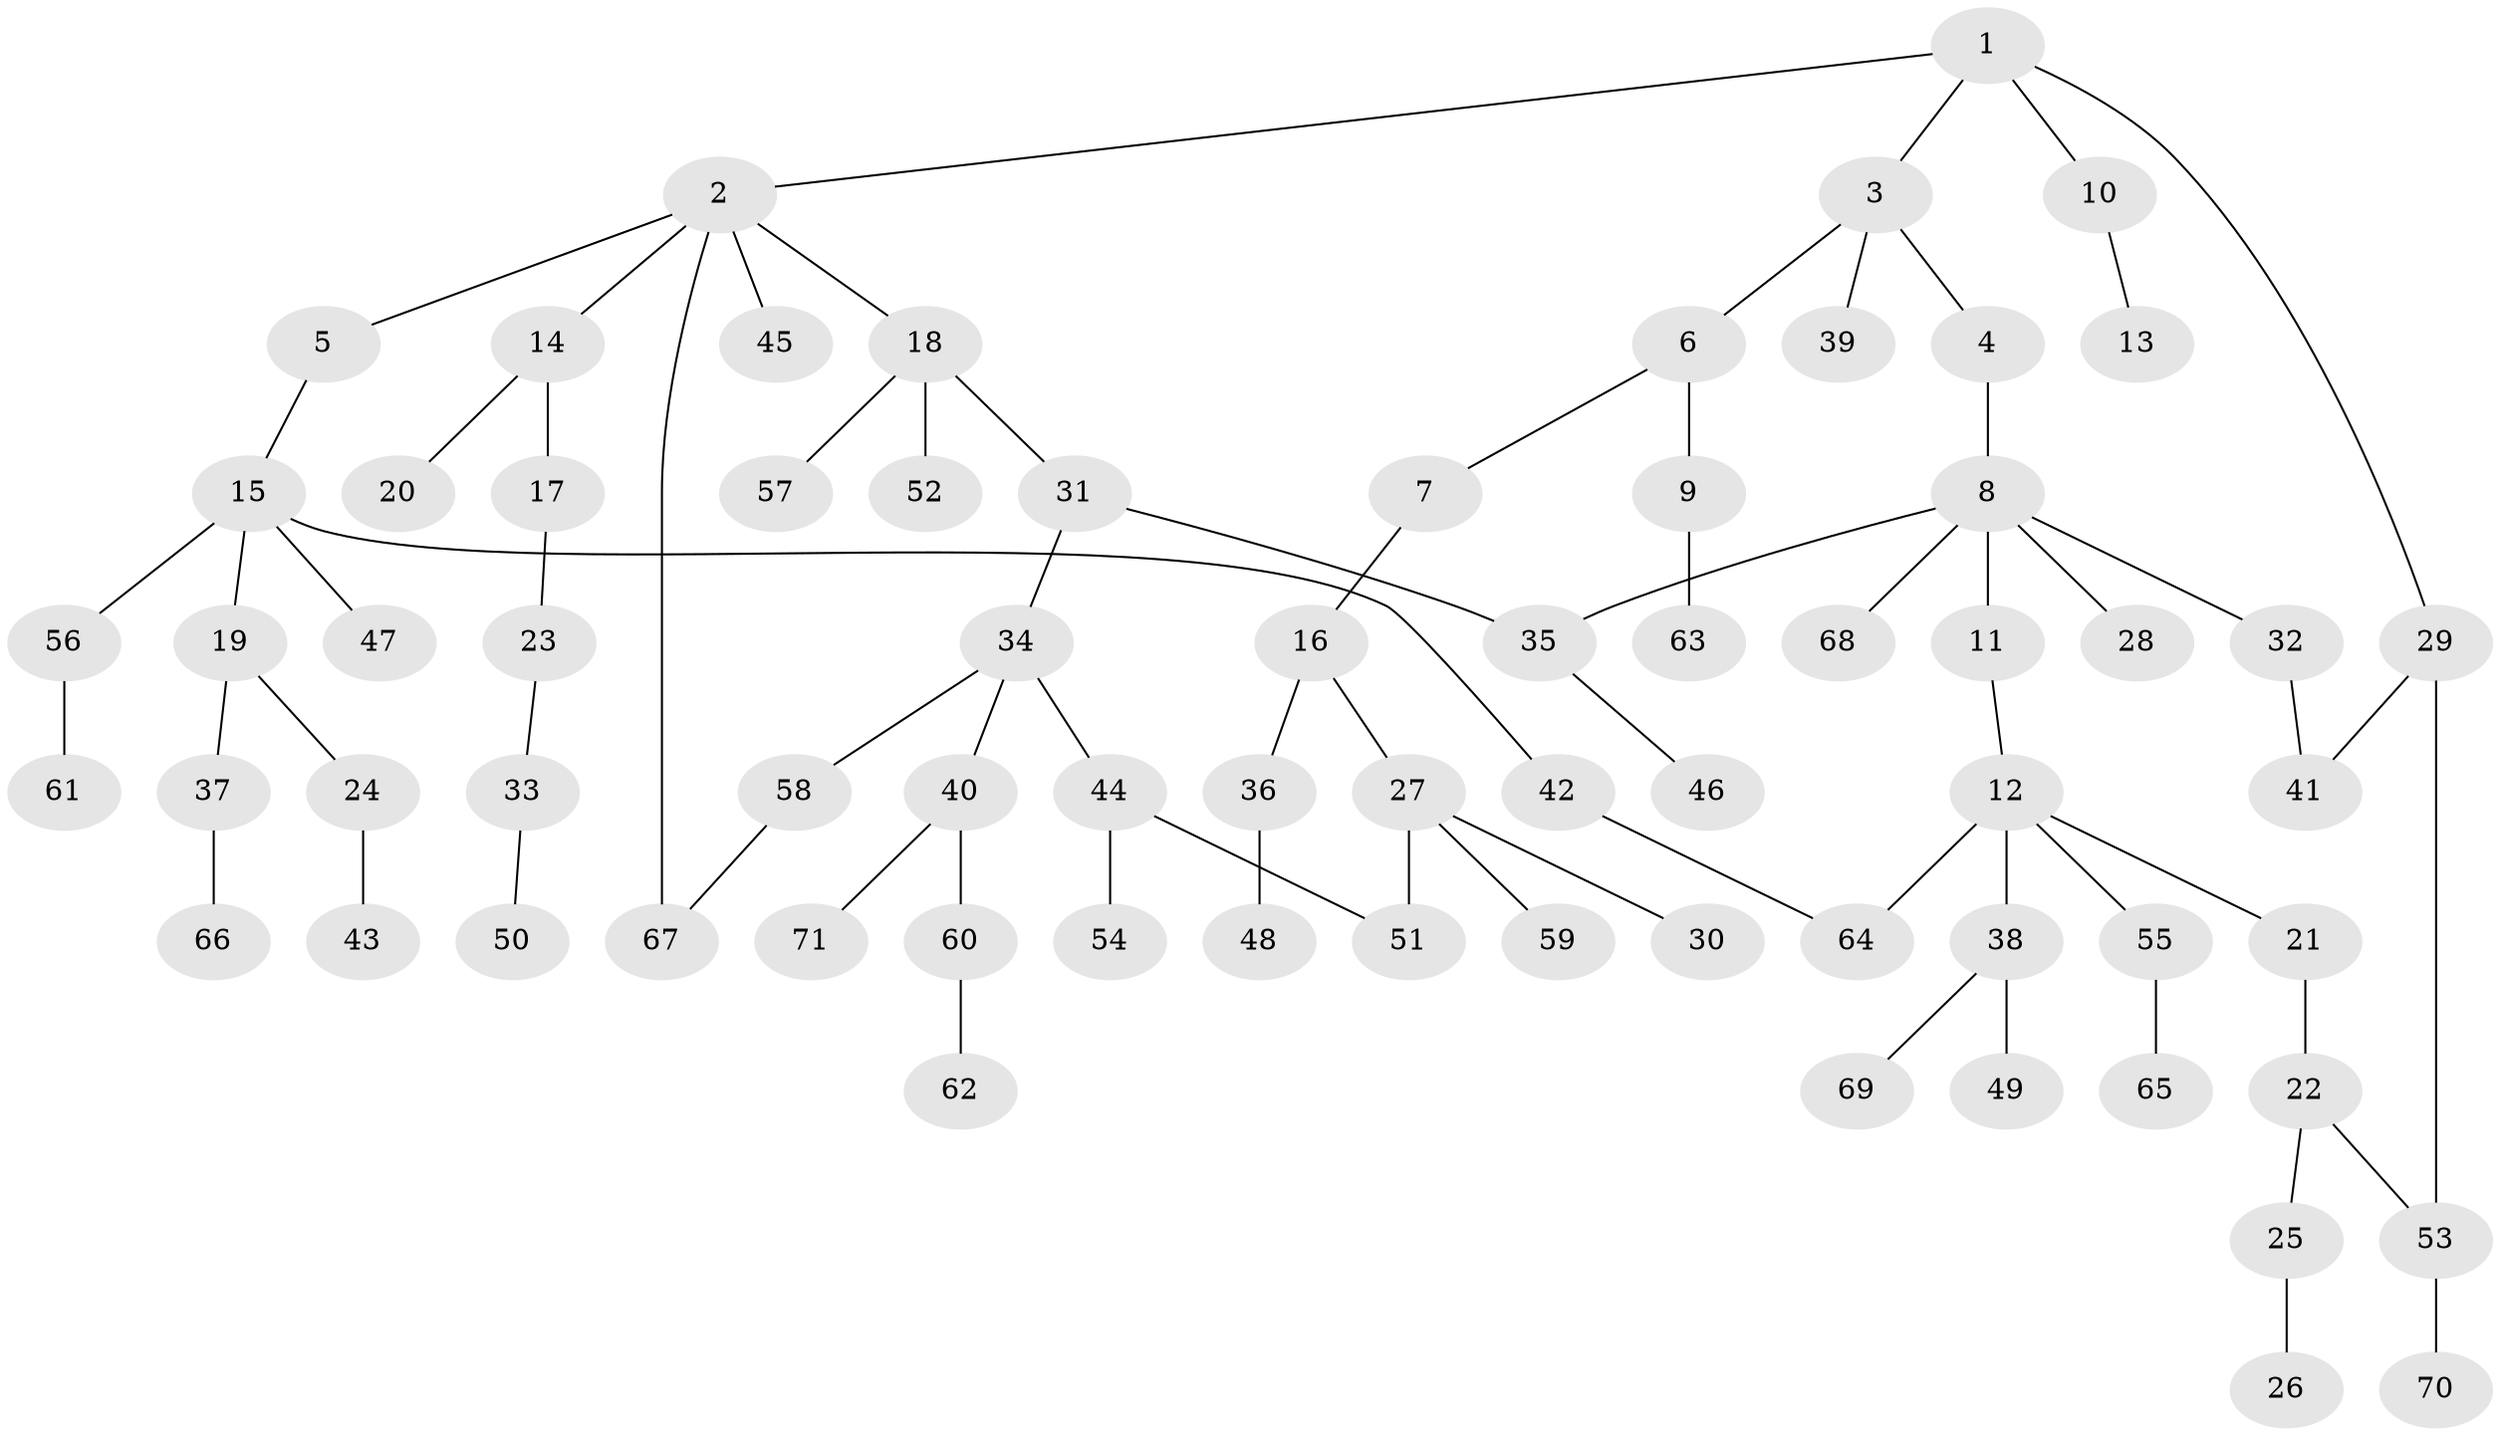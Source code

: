 // coarse degree distribution, {4: 0.06521739130434782, 6: 0.021739130434782608, 5: 0.08695652173913043, 2: 0.2608695652173913, 1: 0.41304347826086957, 3: 0.15217391304347827}
// Generated by graph-tools (version 1.1) at 2025/51/02/27/25 19:51:37]
// undirected, 71 vertices, 76 edges
graph export_dot {
graph [start="1"]
  node [color=gray90,style=filled];
  1;
  2;
  3;
  4;
  5;
  6;
  7;
  8;
  9;
  10;
  11;
  12;
  13;
  14;
  15;
  16;
  17;
  18;
  19;
  20;
  21;
  22;
  23;
  24;
  25;
  26;
  27;
  28;
  29;
  30;
  31;
  32;
  33;
  34;
  35;
  36;
  37;
  38;
  39;
  40;
  41;
  42;
  43;
  44;
  45;
  46;
  47;
  48;
  49;
  50;
  51;
  52;
  53;
  54;
  55;
  56;
  57;
  58;
  59;
  60;
  61;
  62;
  63;
  64;
  65;
  66;
  67;
  68;
  69;
  70;
  71;
  1 -- 2;
  1 -- 3;
  1 -- 10;
  1 -- 29;
  2 -- 5;
  2 -- 14;
  2 -- 18;
  2 -- 45;
  2 -- 67;
  3 -- 4;
  3 -- 6;
  3 -- 39;
  4 -- 8;
  5 -- 15;
  6 -- 7;
  6 -- 9;
  7 -- 16;
  8 -- 11;
  8 -- 28;
  8 -- 32;
  8 -- 68;
  8 -- 35;
  9 -- 63;
  10 -- 13;
  11 -- 12;
  12 -- 21;
  12 -- 38;
  12 -- 55;
  12 -- 64;
  14 -- 17;
  14 -- 20;
  15 -- 19;
  15 -- 42;
  15 -- 47;
  15 -- 56;
  16 -- 27;
  16 -- 36;
  17 -- 23;
  18 -- 31;
  18 -- 52;
  18 -- 57;
  19 -- 24;
  19 -- 37;
  21 -- 22;
  22 -- 25;
  22 -- 53;
  23 -- 33;
  24 -- 43;
  25 -- 26;
  27 -- 30;
  27 -- 51;
  27 -- 59;
  29 -- 41;
  29 -- 53;
  31 -- 34;
  31 -- 35;
  32 -- 41;
  33 -- 50;
  34 -- 40;
  34 -- 44;
  34 -- 58;
  35 -- 46;
  36 -- 48;
  37 -- 66;
  38 -- 49;
  38 -- 69;
  40 -- 60;
  40 -- 71;
  42 -- 64;
  44 -- 54;
  44 -- 51;
  53 -- 70;
  55 -- 65;
  56 -- 61;
  58 -- 67;
  60 -- 62;
}
